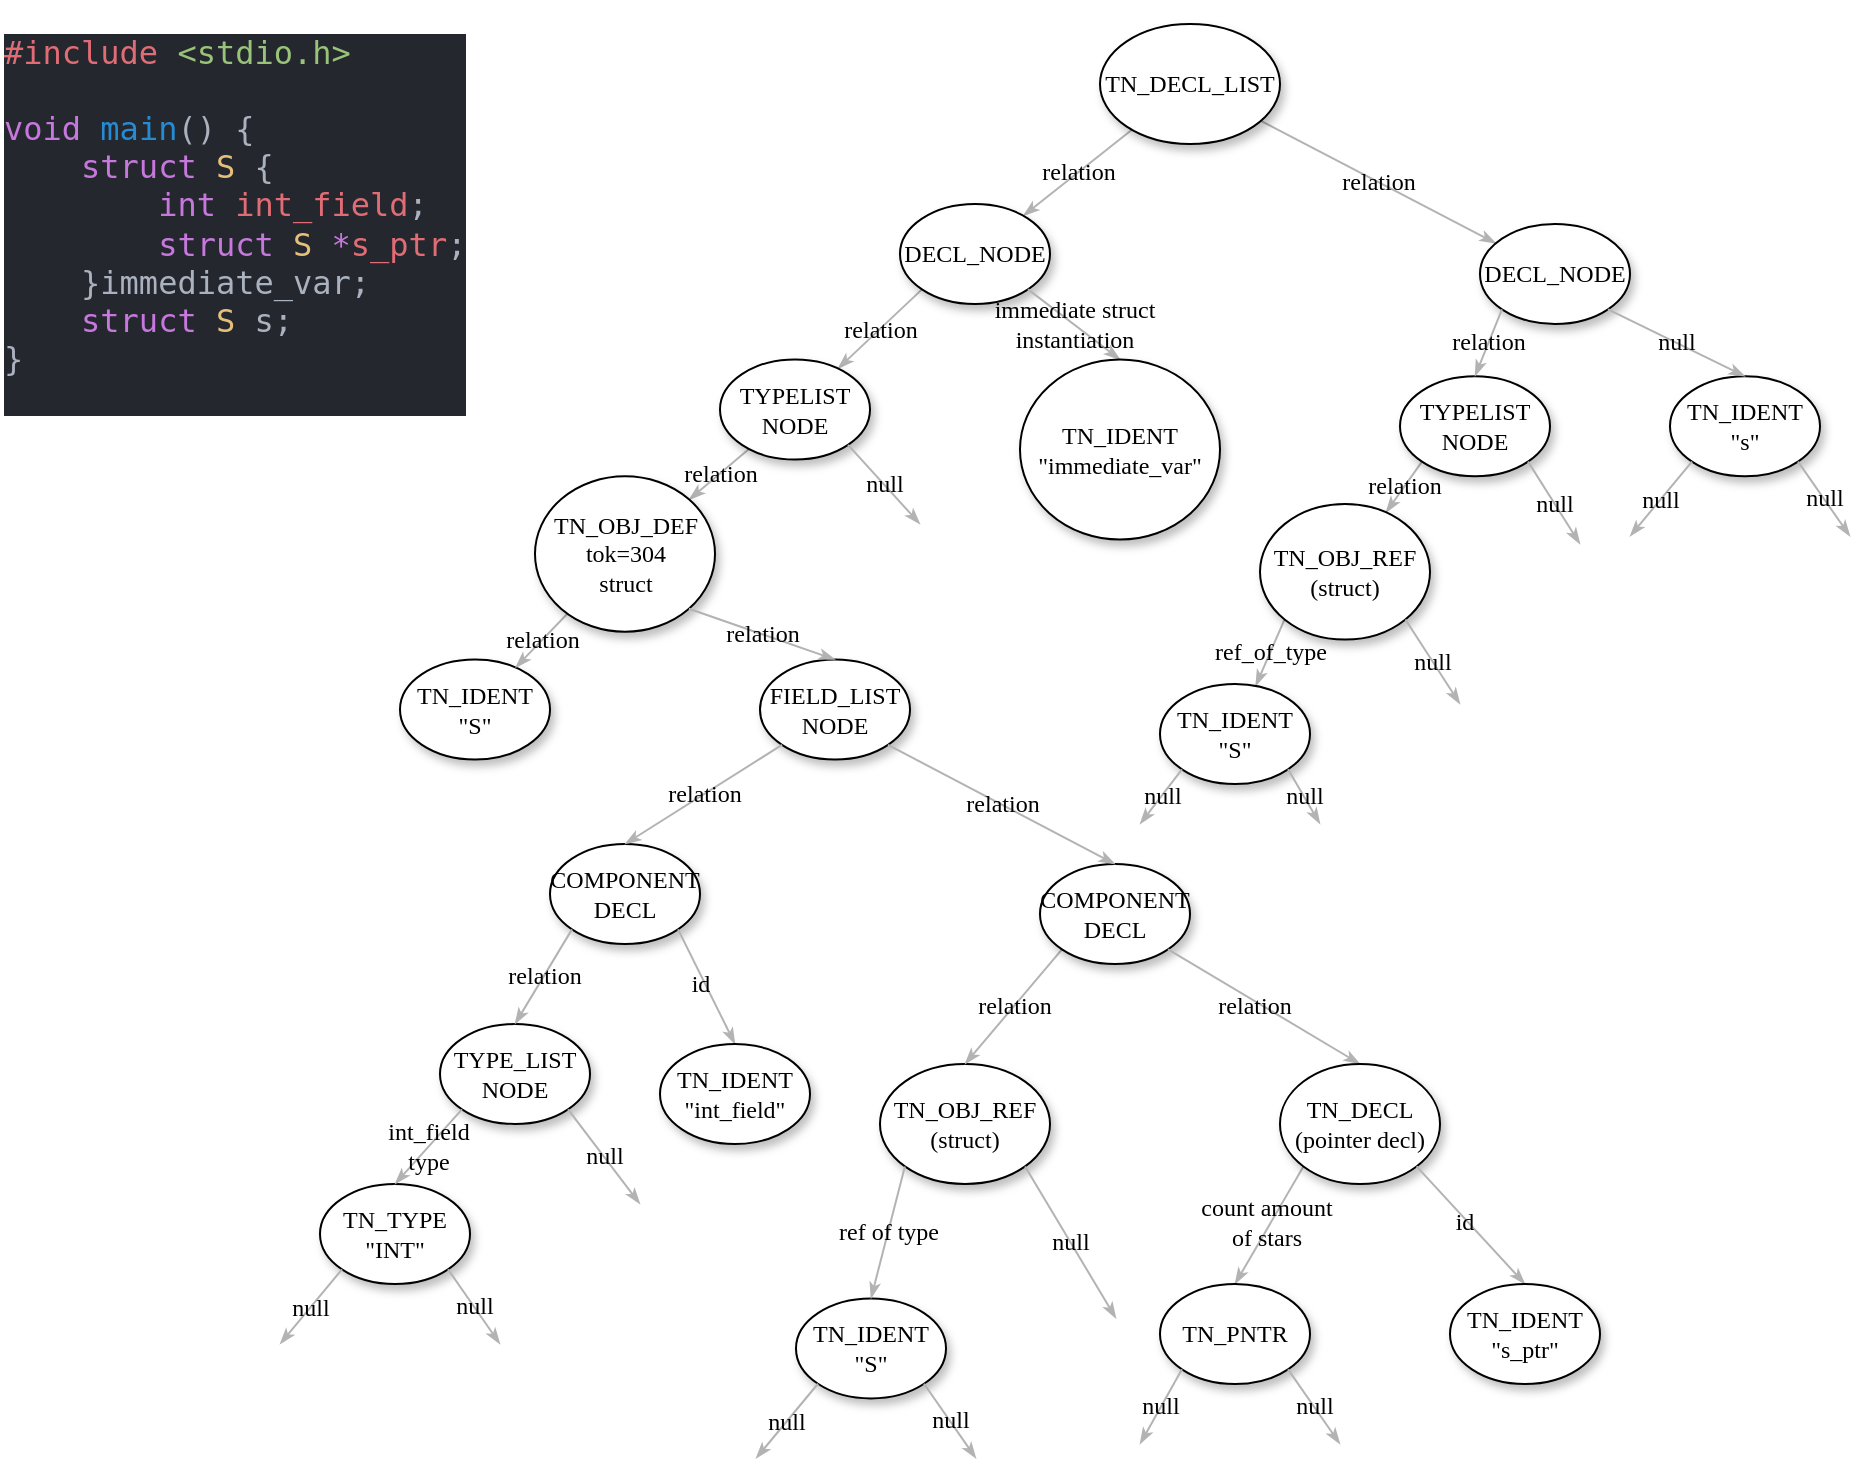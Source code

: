 <mxfile version="15.9.1" type="github">
  <diagram name="Page-1" id="42789a77-a242-8287-6e28-9cd8cfd52e62">
    <mxGraphModel dx="1422" dy="882" grid="1" gridSize="10" guides="1" tooltips="1" connect="1" arrows="1" fold="1" page="1" pageScale="1" pageWidth="1100" pageHeight="850" background="none" math="0" shadow="0">
      <root>
        <mxCell id="0" />
        <mxCell id="1" parent="0" />
        <mxCell id="1ea317790d2ca983-13" value="relation" style="edgeStyle=none;rounded=1;html=1;labelBackgroundColor=none;startArrow=none;startFill=0;startSize=5;endArrow=classicThin;endFill=1;endSize=5;jettySize=auto;orthogonalLoop=1;strokeColor=#B3B3B3;strokeWidth=1;fontFamily=Verdana;fontSize=12" parent="1" source="1ea317790d2ca983-1" target="1ea317790d2ca983-9" edge="1">
          <mxGeometry relative="1" as="geometry" />
        </mxCell>
        <mxCell id="1ea317790d2ca983-14" value="relation" style="edgeStyle=none;rounded=1;html=1;labelBackgroundColor=none;startArrow=none;startFill=0;startSize=5;endArrow=classicThin;endFill=1;endSize=5;jettySize=auto;orthogonalLoop=1;strokeColor=#B3B3B3;strokeWidth=1;fontFamily=Verdana;fontSize=12" parent="1" source="1ea317790d2ca983-1" target="1ea317790d2ca983-3" edge="1">
          <mxGeometry relative="1" as="geometry" />
        </mxCell>
        <mxCell id="1ea317790d2ca983-1" value="TN_DECL_LIST" style="ellipse;whiteSpace=wrap;html=1;rounded=0;shadow=1;comic=0;labelBackgroundColor=none;strokeWidth=1;fontFamily=Verdana;fontSize=12;align=center;" parent="1" vertex="1">
          <mxGeometry x="590" y="30" width="90" height="60" as="geometry" />
        </mxCell>
        <mxCell id="1ea317790d2ca983-15" value="relation" style="edgeStyle=none;rounded=1;html=1;labelBackgroundColor=none;startArrow=none;startFill=0;startSize=5;endArrow=classicThin;endFill=1;endSize=5;jettySize=auto;orthogonalLoop=1;strokeColor=#B3B3B3;strokeWidth=1;fontFamily=Verdana;fontSize=12;exitX=0;exitY=1;exitDx=0;exitDy=0;" parent="1" source="-3r3nr13FpWHgQ3Wn0LS-40" target="1ea317790d2ca983-4" edge="1">
          <mxGeometry relative="1" as="geometry" />
        </mxCell>
        <mxCell id="1ea317790d2ca983-3" value="&lt;span&gt;DECL_NODE&lt;/span&gt;" style="ellipse;whiteSpace=wrap;html=1;rounded=0;shadow=1;comic=0;labelBackgroundColor=none;strokeWidth=1;fontFamily=Verdana;fontSize=12;align=center;" parent="1" vertex="1">
          <mxGeometry x="780" y="130" width="75" height="50" as="geometry" />
        </mxCell>
        <mxCell id="1ea317790d2ca983-16" value="ref_of_type" style="edgeStyle=none;rounded=1;html=1;labelBackgroundColor=none;startArrow=none;startFill=0;startSize=5;endArrow=classicThin;endFill=1;endSize=5;jettySize=auto;orthogonalLoop=1;strokeColor=#B3B3B3;strokeWidth=1;fontFamily=Verdana;fontSize=12;exitX=0;exitY=1;exitDx=0;exitDy=0;" parent="1" source="1ea317790d2ca983-4" target="1ea317790d2ca983-5" edge="1">
          <mxGeometry relative="1" as="geometry" />
        </mxCell>
        <mxCell id="1ea317790d2ca983-4" value="&lt;span&gt;TN_OBJ_REF&lt;br&gt;(struct)&lt;br&gt;&lt;/span&gt;" style="ellipse;whiteSpace=wrap;html=1;rounded=0;shadow=1;comic=0;labelBackgroundColor=none;strokeWidth=1;fontFamily=Verdana;fontSize=12;align=center;" parent="1" vertex="1">
          <mxGeometry x="670" y="270" width="85" height="67.77" as="geometry" />
        </mxCell>
        <mxCell id="1ea317790d2ca983-5" value="TN_IDENT&lt;br&gt;&quot;S&quot;" style="ellipse;whiteSpace=wrap;html=1;rounded=0;shadow=1;comic=0;labelBackgroundColor=none;strokeWidth=1;fontFamily=Verdana;fontSize=12;align=center;" parent="1" vertex="1">
          <mxGeometry x="620" y="360" width="75" height="50" as="geometry" />
        </mxCell>
        <mxCell id="1ea317790d2ca983-8" value="TN_IDENT&lt;br&gt;&quot;S&quot;" style="ellipse;whiteSpace=wrap;html=1;rounded=0;shadow=1;comic=0;labelBackgroundColor=none;strokeWidth=1;fontFamily=Verdana;fontSize=12;align=center;" parent="1" vertex="1">
          <mxGeometry x="240" y="347.77" width="75" height="50" as="geometry" />
        </mxCell>
        <mxCell id="1ea317790d2ca983-19" value="relation" style="edgeStyle=none;rounded=1;html=1;labelBackgroundColor=none;startArrow=none;startFill=0;startSize=5;endArrow=classicThin;endFill=1;endSize=5;jettySize=auto;orthogonalLoop=1;strokeColor=#B3B3B3;strokeWidth=1;fontFamily=Verdana;fontSize=12;exitX=0;exitY=1;exitDx=0;exitDy=0;" parent="1" source="1ea317790d2ca983-9" target="1ea317790d2ca983-10" edge="1">
          <mxGeometry relative="1" as="geometry">
            <mxPoint x="510.329" y="170.0" as="sourcePoint" />
          </mxGeometry>
        </mxCell>
        <mxCell id="1ea317790d2ca983-9" value="DECL_NODE" style="ellipse;whiteSpace=wrap;html=1;rounded=0;shadow=1;comic=0;labelBackgroundColor=none;strokeWidth=1;fontFamily=Verdana;fontSize=12;align=center;" parent="1" vertex="1">
          <mxGeometry x="490" y="120" width="75" height="50" as="geometry" />
        </mxCell>
        <mxCell id="1ea317790d2ca983-20" value="relation" style="edgeStyle=none;rounded=1;html=1;labelBackgroundColor=none;startArrow=none;startFill=0;startSize=5;endArrow=classicThin;endFill=1;endSize=5;jettySize=auto;orthogonalLoop=1;strokeColor=#B3B3B3;strokeWidth=1;fontFamily=Verdana;fontSize=12" parent="1" source="1ea317790d2ca983-10" target="1ea317790d2ca983-11" edge="1">
          <mxGeometry relative="1" as="geometry" />
        </mxCell>
        <mxCell id="1ea317790d2ca983-10" value="&lt;span&gt;TYPELIST NODE&lt;/span&gt;" style="ellipse;whiteSpace=wrap;html=1;rounded=0;shadow=1;comic=0;labelBackgroundColor=none;strokeWidth=1;fontFamily=Verdana;fontSize=12;align=center;" parent="1" vertex="1">
          <mxGeometry x="400" y="197.77" width="75" height="50" as="geometry" />
        </mxCell>
        <mxCell id="1ea317790d2ca983-18" value="relation" style="edgeStyle=none;rounded=1;html=1;labelBackgroundColor=none;startArrow=none;startFill=0;startSize=5;endArrow=classicThin;endFill=1;endSize=5;jettySize=auto;orthogonalLoop=1;strokeColor=#B3B3B3;strokeWidth=1;fontFamily=Verdana;fontSize=12" parent="1" source="1ea317790d2ca983-11" target="1ea317790d2ca983-8" edge="1">
          <mxGeometry relative="1" as="geometry" />
        </mxCell>
        <mxCell id="1ea317790d2ca983-11" value="&lt;span&gt;TN_OBJ_DEF&lt;br&gt;tok=304&lt;br&gt;struct&lt;br&gt;&lt;/span&gt;" style="ellipse;whiteSpace=wrap;html=1;rounded=0;shadow=1;comic=0;labelBackgroundColor=none;strokeWidth=1;fontFamily=Verdana;fontSize=12;align=center;" parent="1" vertex="1">
          <mxGeometry x="307.5" y="256.12" width="90" height="77.77" as="geometry" />
        </mxCell>
        <mxCell id="-3r3nr13FpWHgQ3Wn0LS-1" value="&lt;span&gt;FIELD_LIST NODE&lt;/span&gt;" style="ellipse;whiteSpace=wrap;html=1;rounded=0;shadow=1;comic=0;labelBackgroundColor=none;strokeWidth=1;fontFamily=Verdana;fontSize=12;align=center;" vertex="1" parent="1">
          <mxGeometry x="420" y="347.77" width="75" height="50" as="geometry" />
        </mxCell>
        <mxCell id="-3r3nr13FpWHgQ3Wn0LS-2" value="relation" style="edgeStyle=none;rounded=1;html=1;labelBackgroundColor=none;startArrow=none;startFill=0;startSize=5;endArrow=classicThin;endFill=1;endSize=5;jettySize=auto;orthogonalLoop=1;strokeColor=#B3B3B3;strokeWidth=1;fontFamily=Verdana;fontSize=12;exitX=1;exitY=1;exitDx=0;exitDy=0;entryX=0.5;entryY=0;entryDx=0;entryDy=0;" edge="1" parent="1" source="1ea317790d2ca983-11" target="-3r3nr13FpWHgQ3Wn0LS-1">
          <mxGeometry relative="1" as="geometry">
            <mxPoint x="342.462" y="323.901" as="sourcePoint" />
            <mxPoint x="307.375" y="361.57" as="targetPoint" />
          </mxGeometry>
        </mxCell>
        <mxCell id="-3r3nr13FpWHgQ3Wn0LS-3" value="&lt;span&gt;COMPONENT&lt;br&gt;DECL&lt;br&gt;&lt;/span&gt;" style="ellipse;whiteSpace=wrap;html=1;rounded=0;shadow=1;comic=0;labelBackgroundColor=none;strokeWidth=1;fontFamily=Verdana;fontSize=12;align=center;" vertex="1" parent="1">
          <mxGeometry x="315" y="440" width="75" height="50" as="geometry" />
        </mxCell>
        <mxCell id="-3r3nr13FpWHgQ3Wn0LS-4" value="relation" style="edgeStyle=none;rounded=1;html=1;labelBackgroundColor=none;startArrow=none;startFill=0;startSize=5;endArrow=classicThin;endFill=1;endSize=5;jettySize=auto;orthogonalLoop=1;strokeColor=#B3B3B3;strokeWidth=1;fontFamily=Verdana;fontSize=12;exitX=0;exitY=1;exitDx=0;exitDy=0;entryX=0.5;entryY=0;entryDx=0;entryDy=0;" edge="1" parent="1" target="-3r3nr13FpWHgQ3Wn0LS-3" source="-3r3nr13FpWHgQ3Wn0LS-1">
          <mxGeometry relative="1" as="geometry">
            <mxPoint x="381.162" y="429.996" as="sourcePoint" />
            <mxPoint x="320" y="470" as="targetPoint" />
          </mxGeometry>
        </mxCell>
        <mxCell id="-3r3nr13FpWHgQ3Wn0LS-5" value="&lt;span&gt;TYPE_LIST NODE&lt;/span&gt;" style="ellipse;whiteSpace=wrap;html=1;rounded=0;shadow=1;comic=0;labelBackgroundColor=none;strokeWidth=1;fontFamily=Verdana;fontSize=12;align=center;" vertex="1" parent="1">
          <mxGeometry x="260" y="530" width="75" height="50" as="geometry" />
        </mxCell>
        <mxCell id="-3r3nr13FpWHgQ3Wn0LS-6" value="relation" style="edgeStyle=none;rounded=1;html=1;labelBackgroundColor=none;startArrow=none;startFill=0;startSize=5;endArrow=classicThin;endFill=1;endSize=5;jettySize=auto;orthogonalLoop=1;strokeColor=#B3B3B3;strokeWidth=1;fontFamily=Verdana;fontSize=12;exitX=0;exitY=1;exitDx=0;exitDy=0;entryX=0.5;entryY=0;entryDx=0;entryDy=0;" edge="1" parent="1" target="-3r3nr13FpWHgQ3Wn0LS-5" source="-3r3nr13FpWHgQ3Wn0LS-3">
          <mxGeometry relative="1" as="geometry">
            <mxPoint x="458.838" y="539.996" as="sourcePoint" />
            <mxPoint x="387.375" y="591.0" as="targetPoint" />
          </mxGeometry>
        </mxCell>
        <mxCell id="-3r3nr13FpWHgQ3Wn0LS-9" value="&lt;span&gt;TN_TYPE&lt;br&gt;&quot;INT&quot;&lt;br&gt;&lt;/span&gt;" style="ellipse;whiteSpace=wrap;html=1;rounded=0;shadow=1;comic=0;labelBackgroundColor=none;strokeWidth=1;fontFamily=Verdana;fontSize=12;align=center;" vertex="1" parent="1">
          <mxGeometry x="200" y="610" width="75" height="50" as="geometry" />
        </mxCell>
        <mxCell id="-3r3nr13FpWHgQ3Wn0LS-10" value="int_field&lt;br&gt;type" style="edgeStyle=none;rounded=1;html=1;labelBackgroundColor=none;startArrow=none;startFill=0;startSize=5;endArrow=classicThin;endFill=1;endSize=5;jettySize=auto;orthogonalLoop=1;strokeColor=#B3B3B3;strokeWidth=1;fontFamily=Verdana;fontSize=12;exitX=0;exitY=1;exitDx=0;exitDy=0;entryX=0.5;entryY=0;entryDx=0;entryDy=0;" edge="1" parent="1" target="-3r3nr13FpWHgQ3Wn0LS-9" source="-3r3nr13FpWHgQ3Wn0LS-5">
          <mxGeometry relative="1" as="geometry">
            <mxPoint x="211.162" y="652.796" as="sourcePoint" />
            <mxPoint x="382.375" y="741.0" as="targetPoint" />
          </mxGeometry>
        </mxCell>
        <mxCell id="-3r3nr13FpWHgQ3Wn0LS-12" value="null" style="edgeStyle=none;rounded=1;html=1;labelBackgroundColor=none;startArrow=none;startFill=0;startSize=5;endArrow=classicThin;endFill=1;endSize=5;jettySize=auto;orthogonalLoop=1;strokeColor=#B3B3B3;strokeWidth=1;fontFamily=Verdana;fontSize=12;exitX=0;exitY=1;exitDx=0;exitDy=0;" edge="1" parent="1" source="-3r3nr13FpWHgQ3Wn0LS-9">
          <mxGeometry relative="1" as="geometry">
            <mxPoint x="263.838" y="652.796" as="sourcePoint" />
            <mxPoint x="180" y="690" as="targetPoint" />
          </mxGeometry>
        </mxCell>
        <mxCell id="-3r3nr13FpWHgQ3Wn0LS-13" value="null" style="edgeStyle=none;rounded=1;html=1;labelBackgroundColor=none;startArrow=none;startFill=0;startSize=5;endArrow=classicThin;endFill=1;endSize=5;jettySize=auto;orthogonalLoop=1;strokeColor=#B3B3B3;strokeWidth=1;fontFamily=Verdana;fontSize=12;exitX=1;exitY=1;exitDx=0;exitDy=0;" edge="1" parent="1" source="-3r3nr13FpWHgQ3Wn0LS-9">
          <mxGeometry relative="1" as="geometry">
            <mxPoint x="273.838" y="662.796" as="sourcePoint" />
            <mxPoint x="290" y="690" as="targetPoint" />
          </mxGeometry>
        </mxCell>
        <mxCell id="-3r3nr13FpWHgQ3Wn0LS-14" value="null" style="edgeStyle=none;rounded=1;html=1;labelBackgroundColor=none;startArrow=none;startFill=0;startSize=5;endArrow=classicThin;endFill=1;endSize=5;jettySize=auto;orthogonalLoop=1;strokeColor=#B3B3B3;strokeWidth=1;fontFamily=Verdana;fontSize=12;exitX=1;exitY=1;exitDx=0;exitDy=0;" edge="1" parent="1" source="-3r3nr13FpWHgQ3Wn0LS-5">
          <mxGeometry relative="1" as="geometry">
            <mxPoint x="273.838" y="652.796" as="sourcePoint" />
            <mxPoint x="360" y="620" as="targetPoint" />
          </mxGeometry>
        </mxCell>
        <mxCell id="-3r3nr13FpWHgQ3Wn0LS-15" value="id" style="edgeStyle=none;rounded=1;html=1;labelBackgroundColor=none;startArrow=none;startFill=0;startSize=5;endArrow=classicThin;endFill=1;endSize=5;jettySize=auto;orthogonalLoop=1;strokeColor=#B3B3B3;strokeWidth=1;fontFamily=Verdana;fontSize=12;exitX=1;exitY=1;exitDx=0;exitDy=0;entryX=0.5;entryY=0;entryDx=0;entryDy=0;" edge="1" parent="1" source="-3r3nr13FpWHgQ3Wn0LS-3" target="-3r3nr13FpWHgQ3Wn0LS-16">
          <mxGeometry x="-0.083" y="-2" relative="1" as="geometry">
            <mxPoint x="333.838" y="582.796" as="sourcePoint" />
            <mxPoint x="460" y="520" as="targetPoint" />
            <mxPoint as="offset" />
          </mxGeometry>
        </mxCell>
        <mxCell id="-3r3nr13FpWHgQ3Wn0LS-16" value="TN_IDENT&lt;br&gt;&quot;int_field&quot;" style="ellipse;whiteSpace=wrap;html=1;rounded=0;shadow=1;comic=0;labelBackgroundColor=none;strokeWidth=1;fontFamily=Verdana;fontSize=12;align=center;" vertex="1" parent="1">
          <mxGeometry x="370" y="540" width="75" height="50" as="geometry" />
        </mxCell>
        <mxCell id="-3r3nr13FpWHgQ3Wn0LS-17" value="&lt;span&gt;TN_OBJ_REF&lt;br&gt;(struct)&lt;br&gt;&lt;/span&gt;" style="ellipse;whiteSpace=wrap;html=1;rounded=0;shadow=1;comic=0;labelBackgroundColor=none;strokeWidth=1;fontFamily=Verdana;fontSize=12;align=center;" vertex="1" parent="1">
          <mxGeometry x="480" y="550" width="85" height="60" as="geometry" />
        </mxCell>
        <mxCell id="-3r3nr13FpWHgQ3Wn0LS-18" value="relation" style="edgeStyle=none;rounded=1;html=1;labelBackgroundColor=none;startArrow=none;startFill=0;startSize=5;endArrow=classicThin;endFill=1;endSize=5;jettySize=auto;orthogonalLoop=1;strokeColor=#B3B3B3;strokeWidth=1;fontFamily=Verdana;fontSize=12;exitX=0;exitY=1;exitDx=0;exitDy=0;entryX=0.5;entryY=0;entryDx=0;entryDy=0;" edge="1" parent="1" target="-3r3nr13FpWHgQ3Wn0LS-17" source="-3r3nr13FpWHgQ3Wn0LS-26">
          <mxGeometry relative="1" as="geometry">
            <mxPoint x="564.162" y="539.996" as="sourcePoint" />
            <mxPoint x="625.375" y="648.2" as="targetPoint" />
          </mxGeometry>
        </mxCell>
        <mxCell id="-3r3nr13FpWHgQ3Wn0LS-19" value="&lt;span&gt;TN_IDENT&lt;br&gt;&quot;S&quot;&lt;br&gt;&lt;/span&gt;" style="ellipse;whiteSpace=wrap;html=1;rounded=0;shadow=1;comic=0;labelBackgroundColor=none;strokeWidth=1;fontFamily=Verdana;fontSize=12;align=center;" vertex="1" parent="1">
          <mxGeometry x="438" y="667.2" width="75" height="50" as="geometry" />
        </mxCell>
        <mxCell id="-3r3nr13FpWHgQ3Wn0LS-20" value="ref of type" style="edgeStyle=none;rounded=1;html=1;labelBackgroundColor=none;startArrow=none;startFill=0;startSize=5;endArrow=classicThin;endFill=1;endSize=5;jettySize=auto;orthogonalLoop=1;strokeColor=#B3B3B3;strokeWidth=1;fontFamily=Verdana;fontSize=12;exitX=0;exitY=1;exitDx=0;exitDy=0;entryX=0.5;entryY=0;entryDx=0;entryDy=0;" edge="1" parent="1" source="-3r3nr13FpWHgQ3Wn0LS-17" target="-3r3nr13FpWHgQ3Wn0LS-19">
          <mxGeometry relative="1" as="geometry">
            <mxPoint x="449.162" y="709.996" as="sourcePoint" />
            <mxPoint x="620.375" y="798.2" as="targetPoint" />
          </mxGeometry>
        </mxCell>
        <mxCell id="-3r3nr13FpWHgQ3Wn0LS-21" value="null" style="edgeStyle=none;rounded=1;html=1;labelBackgroundColor=none;startArrow=none;startFill=0;startSize=5;endArrow=classicThin;endFill=1;endSize=5;jettySize=auto;orthogonalLoop=1;strokeColor=#B3B3B3;strokeWidth=1;fontFamily=Verdana;fontSize=12;exitX=0;exitY=1;exitDx=0;exitDy=0;" edge="1" parent="1" source="-3r3nr13FpWHgQ3Wn0LS-19">
          <mxGeometry relative="1" as="geometry">
            <mxPoint x="501.838" y="709.996" as="sourcePoint" />
            <mxPoint x="418" y="747.2" as="targetPoint" />
          </mxGeometry>
        </mxCell>
        <mxCell id="-3r3nr13FpWHgQ3Wn0LS-22" value="null" style="edgeStyle=none;rounded=1;html=1;labelBackgroundColor=none;startArrow=none;startFill=0;startSize=5;endArrow=classicThin;endFill=1;endSize=5;jettySize=auto;orthogonalLoop=1;strokeColor=#B3B3B3;strokeWidth=1;fontFamily=Verdana;fontSize=12;exitX=1;exitY=1;exitDx=0;exitDy=0;" edge="1" parent="1" source="-3r3nr13FpWHgQ3Wn0LS-19">
          <mxGeometry relative="1" as="geometry">
            <mxPoint x="511.838" y="719.996" as="sourcePoint" />
            <mxPoint x="528" y="747.2" as="targetPoint" />
          </mxGeometry>
        </mxCell>
        <mxCell id="-3r3nr13FpWHgQ3Wn0LS-23" value="null" style="edgeStyle=none;rounded=1;html=1;labelBackgroundColor=none;startArrow=none;startFill=0;startSize=5;endArrow=classicThin;endFill=1;endSize=5;jettySize=auto;orthogonalLoop=1;strokeColor=#B3B3B3;strokeWidth=1;fontFamily=Verdana;fontSize=12;exitX=1;exitY=1;exitDx=0;exitDy=0;" edge="1" parent="1" source="-3r3nr13FpWHgQ3Wn0LS-17">
          <mxGeometry relative="1" as="geometry">
            <mxPoint x="511.838" y="709.996" as="sourcePoint" />
            <mxPoint x="598" y="677.2" as="targetPoint" />
          </mxGeometry>
        </mxCell>
        <mxCell id="-3r3nr13FpWHgQ3Wn0LS-24" value="count amount &lt;br&gt;of stars" style="edgeStyle=none;rounded=1;html=1;labelBackgroundColor=none;startArrow=none;startFill=0;startSize=5;endArrow=classicThin;endFill=1;endSize=5;jettySize=auto;orthogonalLoop=1;strokeColor=#B3B3B3;strokeWidth=1;fontFamily=Verdana;fontSize=12;exitX=0;exitY=1;exitDx=0;exitDy=0;entryX=0.5;entryY=0;entryDx=0;entryDy=0;" edge="1" parent="1" target="-3r3nr13FpWHgQ3Wn0LS-25" source="-3r3nr13FpWHgQ3Wn0LS-29">
          <mxGeometry x="-0.025" y="-2" relative="1" as="geometry">
            <mxPoint x="788.838" y="638.596" as="sourcePoint" />
            <mxPoint x="870" y="675.8" as="targetPoint" />
            <mxPoint as="offset" />
          </mxGeometry>
        </mxCell>
        <mxCell id="-3r3nr13FpWHgQ3Wn0LS-25" value="TN_PNTR" style="ellipse;whiteSpace=wrap;html=1;rounded=0;shadow=1;comic=0;labelBackgroundColor=none;strokeWidth=1;fontFamily=Verdana;fontSize=12;align=center;" vertex="1" parent="1">
          <mxGeometry x="620" y="660" width="75" height="50" as="geometry" />
        </mxCell>
        <mxCell id="-3r3nr13FpWHgQ3Wn0LS-26" value="&lt;span&gt;COMPONENT&lt;br&gt;DECL&lt;br&gt;&lt;/span&gt;" style="ellipse;whiteSpace=wrap;html=1;rounded=0;shadow=1;comic=0;labelBackgroundColor=none;strokeWidth=1;fontFamily=Verdana;fontSize=12;align=center;" vertex="1" parent="1">
          <mxGeometry x="560" y="450" width="75" height="50" as="geometry" />
        </mxCell>
        <mxCell id="-3r3nr13FpWHgQ3Wn0LS-27" value="relation" style="edgeStyle=none;rounded=1;html=1;labelBackgroundColor=none;startArrow=none;startFill=0;startSize=5;endArrow=classicThin;endFill=1;endSize=5;jettySize=auto;orthogonalLoop=1;strokeColor=#B3B3B3;strokeWidth=1;fontFamily=Verdana;fontSize=12;exitX=1;exitY=1;exitDx=0;exitDy=0;entryX=0.5;entryY=0;entryDx=0;entryDy=0;" edge="1" parent="1" source="-3r3nr13FpWHgQ3Wn0LS-1" target="-3r3nr13FpWHgQ3Wn0LS-26">
          <mxGeometry relative="1" as="geometry">
            <mxPoint x="391.162" y="400.566" as="sourcePoint" />
            <mxPoint x="362.5" y="450" as="targetPoint" />
          </mxGeometry>
        </mxCell>
        <mxCell id="-3r3nr13FpWHgQ3Wn0LS-28" value="relation" style="edgeStyle=none;rounded=1;html=1;labelBackgroundColor=none;startArrow=none;startFill=0;startSize=5;endArrow=classicThin;endFill=1;endSize=5;jettySize=auto;orthogonalLoop=1;strokeColor=#B3B3B3;strokeWidth=1;fontFamily=Verdana;fontSize=12;exitX=1;exitY=1;exitDx=0;exitDy=0;entryX=0.5;entryY=0;entryDx=0;entryDy=0;" edge="1" parent="1" target="-3r3nr13FpWHgQ3Wn0LS-29" source="-3r3nr13FpWHgQ3Wn0LS-26">
          <mxGeometry x="-0.083" y="-2" relative="1" as="geometry">
            <mxPoint x="678.838" y="511.396" as="sourcePoint" />
            <mxPoint x="760" y="548.6" as="targetPoint" />
            <mxPoint as="offset" />
          </mxGeometry>
        </mxCell>
        <mxCell id="-3r3nr13FpWHgQ3Wn0LS-29" value="TN_DECL&lt;br&gt;(pointer decl)" style="ellipse;whiteSpace=wrap;html=1;rounded=0;shadow=1;comic=0;labelBackgroundColor=none;strokeWidth=1;fontFamily=Verdana;fontSize=12;align=center;" vertex="1" parent="1">
          <mxGeometry x="680" y="550" width="80" height="60" as="geometry" />
        </mxCell>
        <mxCell id="-3r3nr13FpWHgQ3Wn0LS-30" value="null" style="edgeStyle=none;rounded=1;html=1;labelBackgroundColor=none;startArrow=none;startFill=0;startSize=5;endArrow=classicThin;endFill=1;endSize=5;jettySize=auto;orthogonalLoop=1;strokeColor=#B3B3B3;strokeWidth=1;fontFamily=Verdana;fontSize=12;exitX=0;exitY=1;exitDx=0;exitDy=0;" edge="1" parent="1" source="-3r3nr13FpWHgQ3Wn0LS-25">
          <mxGeometry relative="1" as="geometry">
            <mxPoint x="666.162" y="759.996" as="sourcePoint" />
            <mxPoint x="610" y="740" as="targetPoint" />
          </mxGeometry>
        </mxCell>
        <mxCell id="-3r3nr13FpWHgQ3Wn0LS-31" value="null" style="edgeStyle=none;rounded=1;html=1;labelBackgroundColor=none;startArrow=none;startFill=0;startSize=5;endArrow=classicThin;endFill=1;endSize=5;jettySize=auto;orthogonalLoop=1;strokeColor=#B3B3B3;strokeWidth=1;fontFamily=Verdana;fontSize=12;exitX=1;exitY=1;exitDx=0;exitDy=0;" edge="1" parent="1" source="-3r3nr13FpWHgQ3Wn0LS-25">
          <mxGeometry relative="1" as="geometry">
            <mxPoint x="718.838" y="759.996" as="sourcePoint" />
            <mxPoint x="710" y="740" as="targetPoint" />
          </mxGeometry>
        </mxCell>
        <mxCell id="-3r3nr13FpWHgQ3Wn0LS-33" value="id" style="edgeStyle=none;rounded=1;html=1;labelBackgroundColor=none;startArrow=none;startFill=0;startSize=5;endArrow=classicThin;endFill=1;endSize=5;jettySize=auto;orthogonalLoop=1;strokeColor=#B3B3B3;strokeWidth=1;fontFamily=Verdana;fontSize=12;exitX=1;exitY=1;exitDx=0;exitDy=0;entryX=0.5;entryY=0;entryDx=0;entryDy=0;" edge="1" parent="1" target="-3r3nr13FpWHgQ3Wn0LS-34" source="-3r3nr13FpWHgQ3Wn0LS-29">
          <mxGeometry x="-0.083" y="-2" relative="1" as="geometry">
            <mxPoint x="1048.838" y="581.396" as="sourcePoint" />
            <mxPoint x="1130" y="618.6" as="targetPoint" />
            <mxPoint as="offset" />
          </mxGeometry>
        </mxCell>
        <mxCell id="-3r3nr13FpWHgQ3Wn0LS-34" value="TN_IDENT&lt;br&gt;&quot;s_ptr&quot;" style="ellipse;whiteSpace=wrap;html=1;rounded=0;shadow=1;comic=0;labelBackgroundColor=none;strokeWidth=1;fontFamily=Verdana;fontSize=12;align=center;" vertex="1" parent="1">
          <mxGeometry x="765" y="660" width="75" height="50" as="geometry" />
        </mxCell>
        <mxCell id="-3r3nr13FpWHgQ3Wn0LS-36" value="null" style="edgeStyle=none;rounded=1;html=1;labelBackgroundColor=none;startArrow=none;startFill=0;startSize=5;endArrow=classicThin;endFill=1;endSize=5;jettySize=auto;orthogonalLoop=1;strokeColor=#B3B3B3;strokeWidth=1;fontFamily=Verdana;fontSize=12;exitX=1;exitY=1;exitDx=0;exitDy=0;" edge="1" parent="1" source="1ea317790d2ca983-10">
          <mxGeometry relative="1" as="geometry">
            <mxPoint x="570" y="290" as="sourcePoint" />
            <mxPoint x="500" y="280" as="targetPoint" />
          </mxGeometry>
        </mxCell>
        <mxCell id="-3r3nr13FpWHgQ3Wn0LS-37" value="immediate struct&lt;br&gt;instantiation" style="edgeStyle=none;rounded=1;html=1;labelBackgroundColor=none;startArrow=none;startFill=0;startSize=5;endArrow=classicThin;endFill=1;endSize=5;jettySize=auto;orthogonalLoop=1;strokeColor=#B3B3B3;strokeWidth=1;fontFamily=Verdana;fontSize=12;exitX=1;exitY=1;exitDx=0;exitDy=0;entryX=0.5;entryY=0;entryDx=0;entryDy=0;" edge="1" parent="1" source="1ea317790d2ca983-9" target="-3r3nr13FpWHgQ3Wn0LS-38">
          <mxGeometry relative="1" as="geometry">
            <mxPoint x="473.838" y="250.566" as="sourcePoint" />
            <mxPoint x="590" y="210" as="targetPoint" />
          </mxGeometry>
        </mxCell>
        <mxCell id="-3r3nr13FpWHgQ3Wn0LS-38" value="&lt;span&gt;TN_IDENT&lt;br&gt;&quot;immediate_var&quot;&lt;br&gt;&lt;/span&gt;" style="ellipse;whiteSpace=wrap;html=1;rounded=0;shadow=1;comic=0;labelBackgroundColor=none;strokeWidth=1;fontFamily=Verdana;fontSize=12;align=center;" vertex="1" parent="1">
          <mxGeometry x="550" y="197.77" width="100" height="90" as="geometry" />
        </mxCell>
        <mxCell id="-3r3nr13FpWHgQ3Wn0LS-40" value="&lt;span&gt;TYPELIST NODE&lt;/span&gt;" style="ellipse;whiteSpace=wrap;html=1;rounded=0;shadow=1;comic=0;labelBackgroundColor=none;strokeWidth=1;fontFamily=Verdana;fontSize=12;align=center;" vertex="1" parent="1">
          <mxGeometry x="740" y="206.12" width="75" height="50" as="geometry" />
        </mxCell>
        <mxCell id="-3r3nr13FpWHgQ3Wn0LS-44" value="relation" style="edgeStyle=none;rounded=1;html=1;labelBackgroundColor=none;startArrow=none;startFill=0;startSize=5;endArrow=classicThin;endFill=1;endSize=5;jettySize=auto;orthogonalLoop=1;strokeColor=#B3B3B3;strokeWidth=1;fontFamily=Verdana;fontSize=12;exitX=0;exitY=1;exitDx=0;exitDy=0;entryX=0.5;entryY=0;entryDx=0;entryDy=0;" edge="1" parent="1" source="1ea317790d2ca983-3" target="-3r3nr13FpWHgQ3Wn0LS-40">
          <mxGeometry relative="1" as="geometry">
            <mxPoint x="837.747" y="189.049" as="sourcePoint" />
            <mxPoint x="877.198" y="280.962" as="targetPoint" />
          </mxGeometry>
        </mxCell>
        <mxCell id="-3r3nr13FpWHgQ3Wn0LS-47" value="null" style="edgeStyle=none;rounded=1;html=1;labelBackgroundColor=none;startArrow=none;startFill=0;startSize=5;endArrow=classicThin;endFill=1;endSize=5;jettySize=auto;orthogonalLoop=1;strokeColor=#B3B3B3;strokeWidth=1;fontFamily=Verdana;fontSize=12;exitX=0;exitY=1;exitDx=0;exitDy=0;" edge="1" parent="1" source="1ea317790d2ca983-5">
          <mxGeometry relative="1" as="geometry">
            <mxPoint x="921.162" y="402.796" as="sourcePoint" />
            <mxPoint x="610" y="430" as="targetPoint" />
          </mxGeometry>
        </mxCell>
        <mxCell id="-3r3nr13FpWHgQ3Wn0LS-48" value="null" style="edgeStyle=none;rounded=1;html=1;labelBackgroundColor=none;startArrow=none;startFill=0;startSize=5;endArrow=classicThin;endFill=1;endSize=5;jettySize=auto;orthogonalLoop=1;strokeColor=#B3B3B3;strokeWidth=1;fontFamily=Verdana;fontSize=12;exitX=1;exitY=1;exitDx=0;exitDy=0;" edge="1" parent="1" source="1ea317790d2ca983-5">
          <mxGeometry relative="1" as="geometry">
            <mxPoint x="973.838" y="402.796" as="sourcePoint" />
            <mxPoint x="700" y="430" as="targetPoint" />
          </mxGeometry>
        </mxCell>
        <mxCell id="-3r3nr13FpWHgQ3Wn0LS-51" value="null" style="edgeStyle=none;rounded=1;html=1;labelBackgroundColor=none;startArrow=none;startFill=0;startSize=5;endArrow=classicThin;endFill=1;endSize=5;jettySize=auto;orthogonalLoop=1;strokeColor=#B3B3B3;strokeWidth=1;fontFamily=Verdana;fontSize=12;exitX=1;exitY=1;exitDx=0;exitDy=0;" edge="1" parent="1" source="1ea317790d2ca983-4">
          <mxGeometry relative="1" as="geometry">
            <mxPoint x="770.004" y="364.138" as="sourcePoint" />
            <mxPoint x="770" y="370" as="targetPoint" />
          </mxGeometry>
        </mxCell>
        <mxCell id="-3r3nr13FpWHgQ3Wn0LS-54" value="null" style="edgeStyle=none;rounded=1;html=1;labelBackgroundColor=none;startArrow=none;startFill=0;startSize=5;endArrow=classicThin;endFill=1;endSize=5;jettySize=auto;orthogonalLoop=1;strokeColor=#B3B3B3;strokeWidth=1;fontFamily=Verdana;fontSize=12;exitX=1;exitY=1;exitDx=0;exitDy=0;" edge="1" parent="1" source="-3r3nr13FpWHgQ3Wn0LS-40">
          <mxGeometry relative="1" as="geometry">
            <mxPoint x="752.771" y="337.669" as="sourcePoint" />
            <mxPoint x="830" y="290" as="targetPoint" />
          </mxGeometry>
        </mxCell>
        <mxCell id="-3r3nr13FpWHgQ3Wn0LS-55" value="&lt;span&gt;TN_IDENT&lt;br&gt;&quot;s&quot;&lt;br&gt;&lt;/span&gt;" style="ellipse;whiteSpace=wrap;html=1;rounded=0;shadow=1;comic=0;labelBackgroundColor=none;strokeWidth=1;fontFamily=Verdana;fontSize=12;align=center;" vertex="1" parent="1">
          <mxGeometry x="875" y="206.12" width="75" height="50" as="geometry" />
        </mxCell>
        <mxCell id="-3r3nr13FpWHgQ3Wn0LS-56" value="null" style="edgeStyle=none;rounded=1;html=1;labelBackgroundColor=none;startArrow=none;startFill=0;startSize=5;endArrow=classicThin;endFill=1;endSize=5;jettySize=auto;orthogonalLoop=1;strokeColor=#B3B3B3;strokeWidth=1;fontFamily=Verdana;fontSize=12;exitX=0;exitY=1;exitDx=0;exitDy=0;" edge="1" parent="1" source="-3r3nr13FpWHgQ3Wn0LS-55">
          <mxGeometry relative="1" as="geometry">
            <mxPoint x="938.838" y="248.916" as="sourcePoint" />
            <mxPoint x="855" y="286.12" as="targetPoint" />
          </mxGeometry>
        </mxCell>
        <mxCell id="-3r3nr13FpWHgQ3Wn0LS-57" value="null" style="edgeStyle=none;rounded=1;html=1;labelBackgroundColor=none;startArrow=none;startFill=0;startSize=5;endArrow=classicThin;endFill=1;endSize=5;jettySize=auto;orthogonalLoop=1;strokeColor=#B3B3B3;strokeWidth=1;fontFamily=Verdana;fontSize=12;exitX=1;exitY=1;exitDx=0;exitDy=0;" edge="1" parent="1" source="-3r3nr13FpWHgQ3Wn0LS-55">
          <mxGeometry relative="1" as="geometry">
            <mxPoint x="948.838" y="258.916" as="sourcePoint" />
            <mxPoint x="965" y="286.12" as="targetPoint" />
          </mxGeometry>
        </mxCell>
        <mxCell id="-3r3nr13FpWHgQ3Wn0LS-58" value="null" style="edgeStyle=none;rounded=1;html=1;labelBackgroundColor=none;startArrow=none;startFill=0;startSize=5;endArrow=classicThin;endFill=1;endSize=5;jettySize=auto;orthogonalLoop=1;strokeColor=#B3B3B3;strokeWidth=1;fontFamily=Verdana;fontSize=12;exitX=1;exitY=1;exitDx=0;exitDy=0;entryX=0.5;entryY=0;entryDx=0;entryDy=0;" edge="1" parent="1" source="1ea317790d2ca983-3" target="-3r3nr13FpWHgQ3Wn0LS-55">
          <mxGeometry relative="1" as="geometry">
            <mxPoint x="813.838" y="258.916" as="sourcePoint" />
            <mxPoint x="840" y="300" as="targetPoint" />
          </mxGeometry>
        </mxCell>
        <mxCell id="-3r3nr13FpWHgQ3Wn0LS-59" value="&lt;pre style=&quot;background-color: #24272e ; color: #abb2bf ; font-family: &amp;#34;jetbrains mono&amp;#34; , monospace ; font-size: 12.0pt&quot;&gt;&lt;pre style=&quot;font-family: &amp;#34;jetbrains mono&amp;#34; , monospace ; font-size: 12pt&quot;&gt;&lt;br&gt;&lt;/pre&gt;&lt;/pre&gt;" style="text;html=1;resizable=0;autosize=1;align=center;verticalAlign=middle;points=[];fillColor=none;strokeColor=none;rounded=0;" vertex="1" parent="1">
          <mxGeometry x="135" y="85" width="20" height="50" as="geometry" />
        </mxCell>
        <mxCell id="-3r3nr13FpWHgQ3Wn0LS-61" value="&lt;pre style=&quot;background-color: #24272e ; color: #abb2bf ; font-family: &amp;#34;jetbrains mono&amp;#34; , monospace ; font-size: 12.0pt&quot;&gt;&lt;span style=&quot;color: #e06c75&quot;&gt;#include &lt;/span&gt;&lt;span style=&quot;color: #98c379&quot;&gt;&amp;lt;stdio.h&amp;gt;&lt;br&gt;&lt;/span&gt;&lt;span style=&quot;color: #98c379&quot;&gt;&lt;br&gt;&lt;/span&gt;&lt;span style=&quot;color: #c678dd&quot;&gt;void &lt;/span&gt;&lt;span style=&quot;color: #268bd2&quot;&gt;main&lt;/span&gt;() {&lt;br&gt;    &lt;span style=&quot;color: #c678dd&quot;&gt;struct &lt;/span&gt;&lt;span style=&quot;color: #e5c07b&quot;&gt;S &lt;/span&gt;{&lt;br&gt;        &lt;span style=&quot;color: #c678dd&quot;&gt;int &lt;/span&gt;&lt;span style=&quot;color: #e06c75&quot;&gt;int_field&lt;/span&gt;;&lt;br&gt;        &lt;span style=&quot;color: #c678dd&quot;&gt;struct &lt;/span&gt;&lt;span style=&quot;color: #e5c07b&quot;&gt;S &lt;/span&gt;&lt;span style=&quot;color: #c678dd&quot;&gt;*&lt;/span&gt;&lt;span style=&quot;color: #e06c75&quot;&gt;s_ptr&lt;/span&gt;;&lt;br&gt;    }immediate_var;&lt;br&gt;    &lt;span style=&quot;color: #c678dd&quot;&gt;struct &lt;/span&gt;&lt;span style=&quot;color: #e5c07b&quot;&gt;S &lt;/span&gt;s;&lt;br&gt;}&lt;br&gt;&lt;br&gt;&lt;/pre&gt;" style="text;html=1;align=left;verticalAlign=middle;resizable=0;points=[];autosize=1;strokeColor=none;fillColor=none;" vertex="1" parent="1">
          <mxGeometry x="40" y="40" width="230" height="180" as="geometry" />
        </mxCell>
      </root>
    </mxGraphModel>
  </diagram>
</mxfile>
